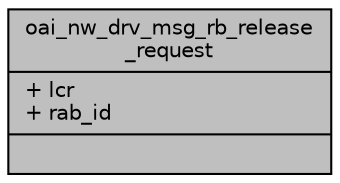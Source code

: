 digraph "oai_nw_drv_msg_rb_release_request"
{
 // LATEX_PDF_SIZE
  edge [fontname="Helvetica",fontsize="10",labelfontname="Helvetica",labelfontsize="10"];
  node [fontname="Helvetica",fontsize="10",shape=record];
  Node1 [label="{oai_nw_drv_msg_rb_release\l_request\n|+ lcr\l+ rab_id\l|}",height=0.2,width=0.4,color="black", fillcolor="grey75", style="filled", fontcolor="black",tooltip=" "];
}
